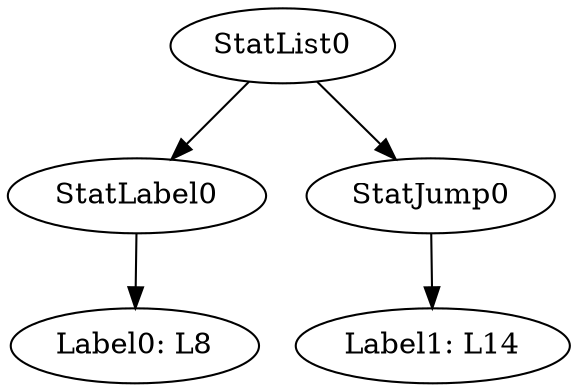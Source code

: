 digraph {
	ordering = out;
	StatJump0 -> "Label1: L14";
	StatList0 -> StatLabel0;
	StatList0 -> StatJump0;
	StatLabel0 -> "Label0: L8";
}

